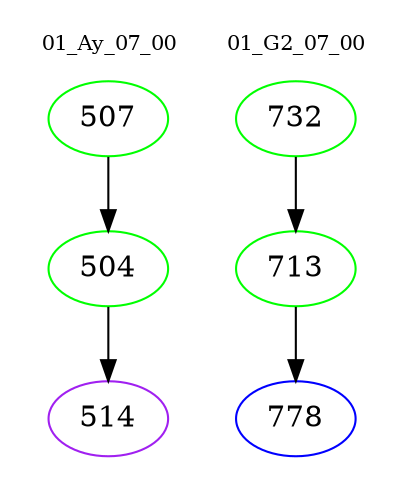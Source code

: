 digraph{
subgraph cluster_0 {
color = white
label = "01_Ay_07_00";
fontsize=10;
T0_507 [label="507", color="green"]
T0_507 -> T0_504 [color="black"]
T0_504 [label="504", color="green"]
T0_504 -> T0_514 [color="black"]
T0_514 [label="514", color="purple"]
}
subgraph cluster_1 {
color = white
label = "01_G2_07_00";
fontsize=10;
T1_732 [label="732", color="green"]
T1_732 -> T1_713 [color="black"]
T1_713 [label="713", color="green"]
T1_713 -> T1_778 [color="black"]
T1_778 [label="778", color="blue"]
}
}
